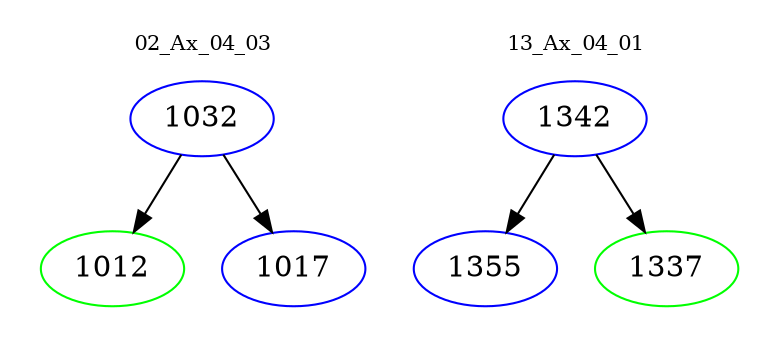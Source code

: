 digraph{
subgraph cluster_0 {
color = white
label = "02_Ax_04_03";
fontsize=10;
T0_1032 [label="1032", color="blue"]
T0_1032 -> T0_1012 [color="black"]
T0_1012 [label="1012", color="green"]
T0_1032 -> T0_1017 [color="black"]
T0_1017 [label="1017", color="blue"]
}
subgraph cluster_1 {
color = white
label = "13_Ax_04_01";
fontsize=10;
T1_1342 [label="1342", color="blue"]
T1_1342 -> T1_1355 [color="black"]
T1_1355 [label="1355", color="blue"]
T1_1342 -> T1_1337 [color="black"]
T1_1337 [label="1337", color="green"]
}
}

